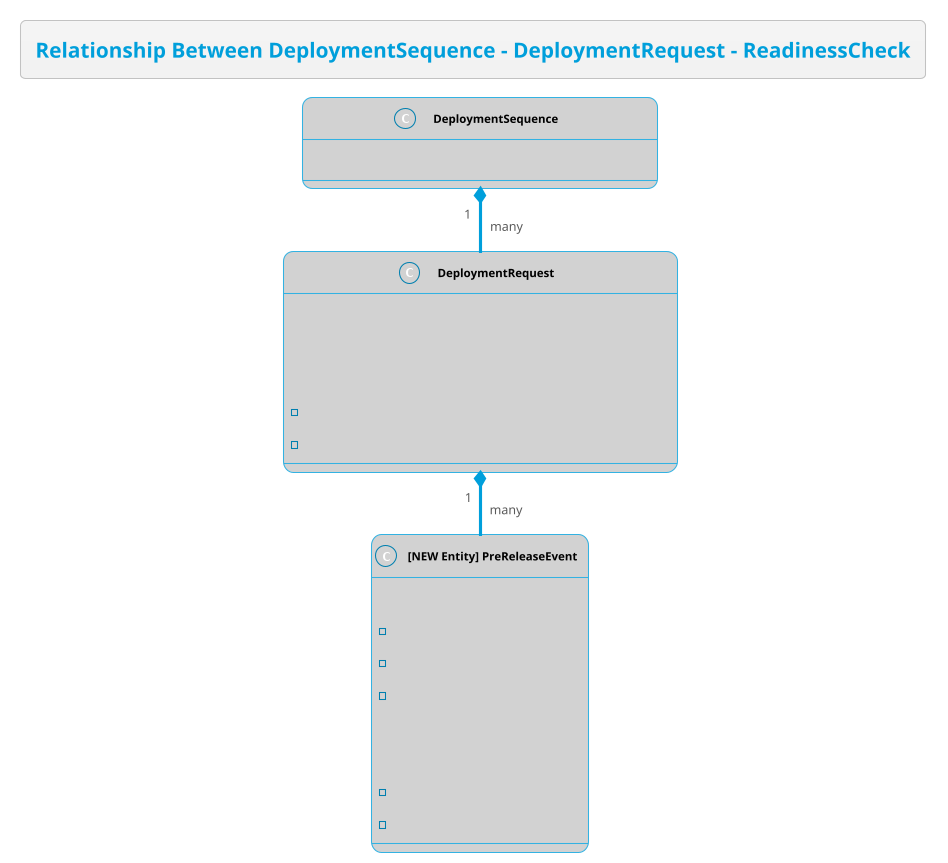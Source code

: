 @startuml
!theme bluegray
skinparam FooterFontColor black
skinparam DatabaseFontColor #007faf
skinparam ClassFontColor black
skinparam ClassBackgroundColor #d2d2d2


title Relationship Between DeploymentSequence - DeploymentRequest - ReadinessCheck

class "<b>DeploymentSequence" as DS {
    current DB: shopee_deployplatform_db.deployment_seq_tab
}
class "<b>DeploymentRequest" as DR {
    current DB : shopee_deployplatform_db.deployment_request_tab

    NEW Function Requirements:
    - Initialise PreReleaseEvents
    - GET PreReleaseEvents
}

class "<b>[NEW Entity] PreReleaseEvent" as PRE {
    Attributes:
    - pre_release_event_id
    - display_name
    - default_pics
    
    NEW Function Requirements:
    - GET PreReleaseEvent
    - Toggle PreReleaseEvent
}

DS "1" *-- "many" DR 
DR "1" *-- "many" PRE

@enduml
